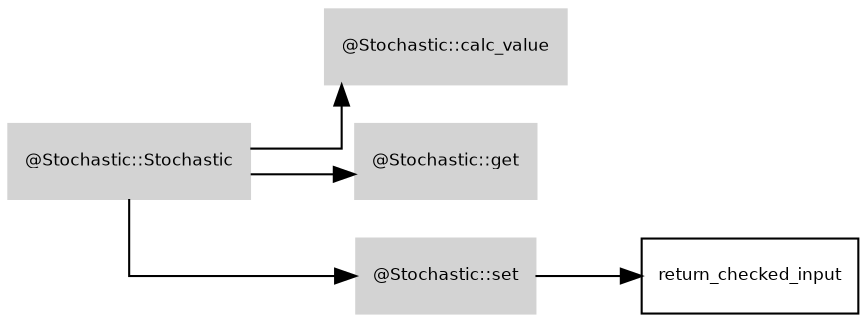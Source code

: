 digraph G {
	fontname = "Bitstream Vera Sans"
	fontsize = 8
	node [
		fontname = "Bitstream Vera Sans"
		fontsize = 8
		shape = "record"
	]
	edge [
		fontname = "Bitstream Vera Sans"
		fontsize = 8
	]
	graph [splines=ortho];
	rankdir=LR;
	subgraph class_Stochastic {
		style=filled;
		node [style=filled,color=lightgrey];
		"@Stochastic::Stochastic" -> "@Stochastic::calc_value"
		"@Stochastic::Stochastic" -> "@Stochastic::get"
		"@Stochastic::Stochastic" -> "@Stochastic::set"
		label = "@Stochastic";
	}
"@Stochastic::set" 	 -> 	 "return_checked_input"
}
